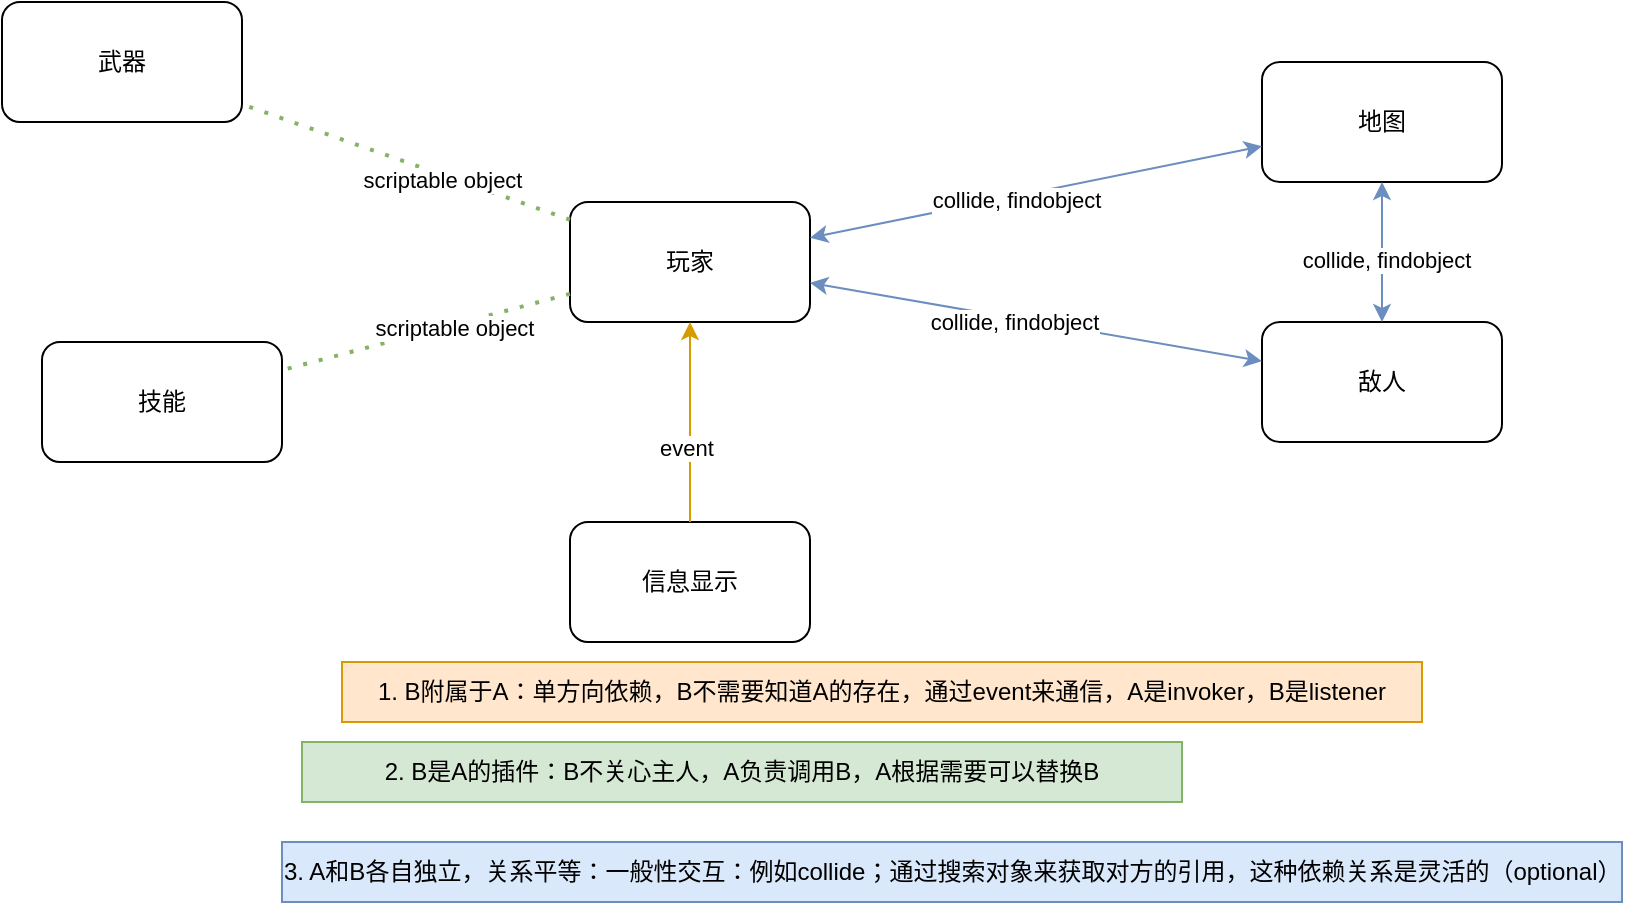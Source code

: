 <mxfile version="20.2.3" type="device"><diagram id="NDefG81ky1bgssxIa32A" name="第 1 页"><mxGraphModel dx="1052" dy="586" grid="1" gridSize="10" guides="1" tooltips="1" connect="1" arrows="1" fold="1" page="1" pageScale="1" pageWidth="827" pageHeight="1169" math="0" shadow="0"><root><mxCell id="0"/><mxCell id="1" parent="0"/><mxCell id="KQuDXamMFM7-F8e0ZQTe-1" value="玩家" style="rounded=1;whiteSpace=wrap;html=1;" vertex="1" parent="1"><mxGeometry x="294" y="140" width="120" height="60" as="geometry"/></mxCell><mxCell id="KQuDXamMFM7-F8e0ZQTe-2" value="信息显示" style="rounded=1;whiteSpace=wrap;html=1;" vertex="1" parent="1"><mxGeometry x="294" y="300" width="120" height="60" as="geometry"/></mxCell><mxCell id="KQuDXamMFM7-F8e0ZQTe-3" value="" style="endArrow=classic;html=1;rounded=0;fillColor=#ffe6cc;strokeColor=#d79b00;" edge="1" parent="1" source="KQuDXamMFM7-F8e0ZQTe-2" target="KQuDXamMFM7-F8e0ZQTe-1"><mxGeometry width="50" height="50" relative="1" as="geometry"><mxPoint x="390" y="330" as="sourcePoint"/><mxPoint x="440" y="280" as="targetPoint"/></mxGeometry></mxCell><mxCell id="KQuDXamMFM7-F8e0ZQTe-8" value="event" style="edgeLabel;html=1;align=center;verticalAlign=middle;resizable=0;points=[];" vertex="1" connectable="0" parent="KQuDXamMFM7-F8e0ZQTe-3"><mxGeometry x="-0.254" y="2" relative="1" as="geometry"><mxPoint as="offset"/></mxGeometry></mxCell><mxCell id="KQuDXamMFM7-F8e0ZQTe-4" value="武器" style="rounded=1;whiteSpace=wrap;html=1;" vertex="1" parent="1"><mxGeometry x="10" y="40" width="120" height="60" as="geometry"/></mxCell><mxCell id="KQuDXamMFM7-F8e0ZQTe-5" value="" style="endArrow=none;dashed=1;html=1;dashPattern=1 3;strokeWidth=2;rounded=0;fillColor=#d5e8d4;strokeColor=#82b366;" edge="1" parent="1" source="KQuDXamMFM7-F8e0ZQTe-1" target="KQuDXamMFM7-F8e0ZQTe-4"><mxGeometry width="50" height="50" relative="1" as="geometry"><mxPoint x="390" y="330" as="sourcePoint"/><mxPoint x="440" y="280" as="targetPoint"/></mxGeometry></mxCell><mxCell id="KQuDXamMFM7-F8e0ZQTe-9" value="scriptable object" style="edgeLabel;html=1;align=center;verticalAlign=middle;resizable=0;points=[];" vertex="1" connectable="0" parent="KQuDXamMFM7-F8e0ZQTe-5"><mxGeometry x="-0.225" y="2" relative="1" as="geometry"><mxPoint as="offset"/></mxGeometry></mxCell><mxCell id="KQuDXamMFM7-F8e0ZQTe-6" value="技能" style="rounded=1;whiteSpace=wrap;html=1;" vertex="1" parent="1"><mxGeometry x="30" y="210" width="120" height="60" as="geometry"/></mxCell><mxCell id="KQuDXamMFM7-F8e0ZQTe-7" value="" style="endArrow=none;dashed=1;html=1;dashPattern=1 3;strokeWidth=2;rounded=0;fillColor=#d5e8d4;strokeColor=#82b366;" edge="1" parent="1" source="KQuDXamMFM7-F8e0ZQTe-1" target="KQuDXamMFM7-F8e0ZQTe-6"><mxGeometry width="50" height="50" relative="1" as="geometry"><mxPoint x="390" y="330" as="sourcePoint"/><mxPoint x="440" y="280" as="targetPoint"/></mxGeometry></mxCell><mxCell id="KQuDXamMFM7-F8e0ZQTe-10" value="scriptable object" style="edgeLabel;html=1;align=center;verticalAlign=middle;resizable=0;points=[];" vertex="1" connectable="0" parent="KQuDXamMFM7-F8e0ZQTe-7"><mxGeometry x="-0.191" y="1" relative="1" as="geometry"><mxPoint as="offset"/></mxGeometry></mxCell><mxCell id="KQuDXamMFM7-F8e0ZQTe-11" value="敌人" style="rounded=1;whiteSpace=wrap;html=1;" vertex="1" parent="1"><mxGeometry x="640" y="200" width="120" height="60" as="geometry"/></mxCell><mxCell id="KQuDXamMFM7-F8e0ZQTe-12" value="" style="endArrow=classic;startArrow=classic;html=1;rounded=0;fillColor=#dae8fc;strokeColor=#6c8ebf;" edge="1" parent="1" source="KQuDXamMFM7-F8e0ZQTe-1" target="KQuDXamMFM7-F8e0ZQTe-11"><mxGeometry width="50" height="50" relative="1" as="geometry"><mxPoint x="390" y="330" as="sourcePoint"/><mxPoint x="440" y="280" as="targetPoint"/></mxGeometry></mxCell><mxCell id="KQuDXamMFM7-F8e0ZQTe-15" value="collide, findobject" style="edgeLabel;html=1;align=center;verticalAlign=middle;resizable=0;points=[];" vertex="1" connectable="0" parent="KQuDXamMFM7-F8e0ZQTe-12"><mxGeometry x="-0.095" y="-2" relative="1" as="geometry"><mxPoint as="offset"/></mxGeometry></mxCell><mxCell id="KQuDXamMFM7-F8e0ZQTe-16" value="1. B附属于A：单方向依赖，B不需要知道A的存在，通过event来通信，A是invoker，B是listener" style="text;html=1;strokeColor=#d79b00;fillColor=#ffe6cc;align=center;verticalAlign=middle;whiteSpace=wrap;rounded=0;" vertex="1" parent="1"><mxGeometry x="180" y="370" width="540" height="30" as="geometry"/></mxCell><mxCell id="KQuDXamMFM7-F8e0ZQTe-17" value="2. B是A的插件：B不关心主人，A负责调用B，A根据需要可以替换B" style="text;html=1;strokeColor=#82b366;fillColor=#d5e8d4;align=center;verticalAlign=middle;whiteSpace=wrap;rounded=0;" vertex="1" parent="1"><mxGeometry x="160" y="410" width="440" height="30" as="geometry"/></mxCell><mxCell id="KQuDXamMFM7-F8e0ZQTe-18" value="3. A和B各自独立，关系平等：一般性交互：例如collide；通过搜索对象来获取对方的引用，这种依赖关系是灵活的（optional）" style="text;html=1;strokeColor=#6c8ebf;fillColor=#dae8fc;align=center;verticalAlign=middle;whiteSpace=wrap;rounded=0;" vertex="1" parent="1"><mxGeometry x="150" y="460" width="670" height="30" as="geometry"/></mxCell><mxCell id="KQuDXamMFM7-F8e0ZQTe-19" value="地图" style="rounded=1;whiteSpace=wrap;html=1;" vertex="1" parent="1"><mxGeometry x="640" y="70" width="120" height="60" as="geometry"/></mxCell><mxCell id="KQuDXamMFM7-F8e0ZQTe-20" value="" style="endArrow=classic;startArrow=classic;html=1;rounded=0;fillColor=#dae8fc;strokeColor=#6c8ebf;" edge="1" parent="1" source="KQuDXamMFM7-F8e0ZQTe-1" target="KQuDXamMFM7-F8e0ZQTe-19"><mxGeometry width="50" height="50" relative="1" as="geometry"><mxPoint x="424" y="180" as="sourcePoint"/><mxPoint x="640" y="180" as="targetPoint"/></mxGeometry></mxCell><mxCell id="KQuDXamMFM7-F8e0ZQTe-21" value="collide, findobject" style="edgeLabel;html=1;align=center;verticalAlign=middle;resizable=0;points=[];" vertex="1" connectable="0" parent="KQuDXamMFM7-F8e0ZQTe-20"><mxGeometry x="-0.095" y="-2" relative="1" as="geometry"><mxPoint as="offset"/></mxGeometry></mxCell><mxCell id="KQuDXamMFM7-F8e0ZQTe-22" value="" style="endArrow=classic;startArrow=classic;html=1;rounded=0;fillColor=#dae8fc;strokeColor=#6c8ebf;" edge="1" parent="1" source="KQuDXamMFM7-F8e0ZQTe-11" target="KQuDXamMFM7-F8e0ZQTe-19"><mxGeometry width="50" height="50" relative="1" as="geometry"><mxPoint x="424" y="167.861" as="sourcePoint"/><mxPoint x="650" y="122.139" as="targetPoint"/></mxGeometry></mxCell><mxCell id="KQuDXamMFM7-F8e0ZQTe-23" value="collide, findobject" style="edgeLabel;html=1;align=center;verticalAlign=middle;resizable=0;points=[];" vertex="1" connectable="0" parent="KQuDXamMFM7-F8e0ZQTe-22"><mxGeometry x="-0.095" y="-2" relative="1" as="geometry"><mxPoint as="offset"/></mxGeometry></mxCell></root></mxGraphModel></diagram></mxfile>